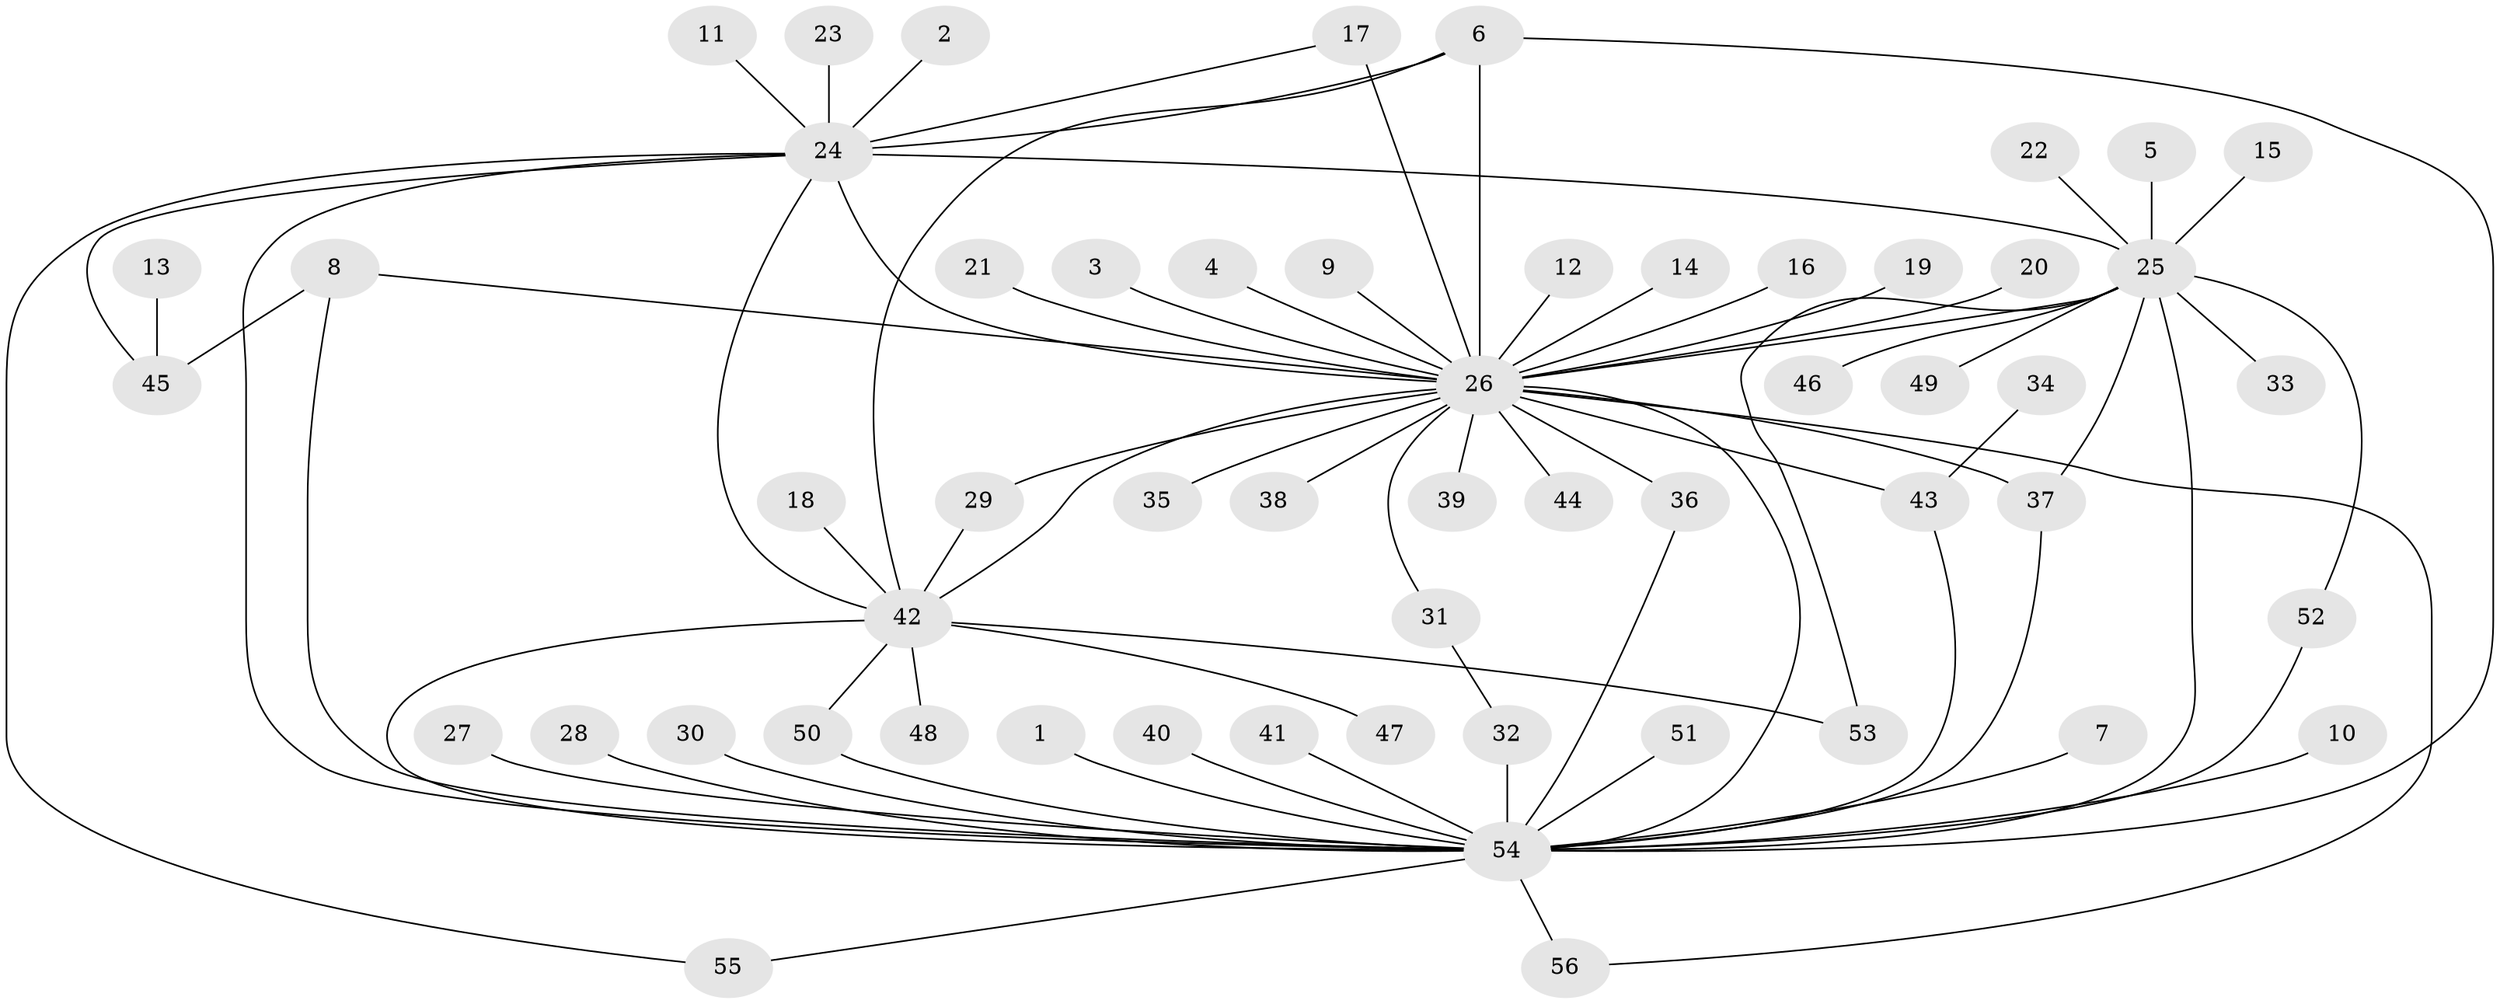 // original degree distribution, {30: 0.009009009009009009, 1: 0.5405405405405406, 15: 0.009009009009009009, 3: 0.13513513513513514, 10: 0.018018018018018018, 27: 0.009009009009009009, 6: 0.018018018018018018, 9: 0.009009009009009009, 5: 0.02702702702702703, 2: 0.17117117117117117, 7: 0.009009009009009009, 4: 0.036036036036036036, 14: 0.009009009009009009}
// Generated by graph-tools (version 1.1) at 2025/49/03/09/25 03:49:56]
// undirected, 56 vertices, 77 edges
graph export_dot {
graph [start="1"]
  node [color=gray90,style=filled];
  1;
  2;
  3;
  4;
  5;
  6;
  7;
  8;
  9;
  10;
  11;
  12;
  13;
  14;
  15;
  16;
  17;
  18;
  19;
  20;
  21;
  22;
  23;
  24;
  25;
  26;
  27;
  28;
  29;
  30;
  31;
  32;
  33;
  34;
  35;
  36;
  37;
  38;
  39;
  40;
  41;
  42;
  43;
  44;
  45;
  46;
  47;
  48;
  49;
  50;
  51;
  52;
  53;
  54;
  55;
  56;
  1 -- 54 [weight=1.0];
  2 -- 24 [weight=1.0];
  3 -- 26 [weight=1.0];
  4 -- 26 [weight=1.0];
  5 -- 25 [weight=1.0];
  6 -- 24 [weight=1.0];
  6 -- 26 [weight=2.0];
  6 -- 42 [weight=1.0];
  6 -- 54 [weight=1.0];
  7 -- 54 [weight=1.0];
  8 -- 26 [weight=1.0];
  8 -- 45 [weight=1.0];
  8 -- 54 [weight=1.0];
  9 -- 26 [weight=1.0];
  10 -- 54 [weight=1.0];
  11 -- 24 [weight=1.0];
  12 -- 26 [weight=1.0];
  13 -- 45 [weight=1.0];
  14 -- 26 [weight=1.0];
  15 -- 25 [weight=1.0];
  16 -- 26 [weight=2.0];
  17 -- 24 [weight=1.0];
  17 -- 26 [weight=2.0];
  18 -- 42 [weight=1.0];
  19 -- 26 [weight=1.0];
  20 -- 26 [weight=1.0];
  21 -- 26 [weight=1.0];
  22 -- 25 [weight=1.0];
  23 -- 24 [weight=1.0];
  24 -- 25 [weight=1.0];
  24 -- 26 [weight=3.0];
  24 -- 42 [weight=1.0];
  24 -- 45 [weight=1.0];
  24 -- 54 [weight=2.0];
  24 -- 55 [weight=1.0];
  25 -- 26 [weight=2.0];
  25 -- 33 [weight=1.0];
  25 -- 37 [weight=1.0];
  25 -- 46 [weight=1.0];
  25 -- 49 [weight=1.0];
  25 -- 52 [weight=1.0];
  25 -- 53 [weight=1.0];
  25 -- 54 [weight=1.0];
  26 -- 29 [weight=1.0];
  26 -- 31 [weight=1.0];
  26 -- 35 [weight=1.0];
  26 -- 36 [weight=2.0];
  26 -- 37 [weight=1.0];
  26 -- 38 [weight=1.0];
  26 -- 39 [weight=1.0];
  26 -- 42 [weight=1.0];
  26 -- 43 [weight=2.0];
  26 -- 44 [weight=1.0];
  26 -- 54 [weight=2.0];
  26 -- 56 [weight=1.0];
  27 -- 54 [weight=1.0];
  28 -- 54 [weight=1.0];
  29 -- 42 [weight=1.0];
  30 -- 54 [weight=1.0];
  31 -- 32 [weight=1.0];
  32 -- 54 [weight=2.0];
  34 -- 43 [weight=1.0];
  36 -- 54 [weight=1.0];
  37 -- 54 [weight=1.0];
  40 -- 54 [weight=1.0];
  41 -- 54 [weight=1.0];
  42 -- 47 [weight=1.0];
  42 -- 48 [weight=1.0];
  42 -- 50 [weight=1.0];
  42 -- 53 [weight=1.0];
  42 -- 54 [weight=1.0];
  43 -- 54 [weight=1.0];
  50 -- 54 [weight=1.0];
  51 -- 54 [weight=1.0];
  52 -- 54 [weight=1.0];
  54 -- 55 [weight=1.0];
  54 -- 56 [weight=1.0];
}
